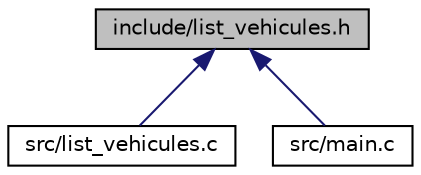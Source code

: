 digraph "include/list_vehicules.h"
{
 // LATEX_PDF_SIZE
  edge [fontname="Helvetica",fontsize="10",labelfontname="Helvetica",labelfontsize="10"];
  node [fontname="Helvetica",fontsize="10",shape=record];
  Node1 [label="include/list_vehicules.h",height=0.2,width=0.4,color="black", fillcolor="grey75", style="filled", fontcolor="black",tooltip="Prototypes des fonctions qui affichent la liste des vehicules."];
  Node1 -> Node2 [dir="back",color="midnightblue",fontsize="10",style="solid",fontname="Helvetica"];
  Node2 [label="src/list_vehicules.c",height=0.2,width=0.4,color="black", fillcolor="white", style="filled",URL="$list__vehicules_8c.html",tooltip=" "];
  Node1 -> Node3 [dir="back",color="midnightblue",fontsize="10",style="solid",fontname="Helvetica"];
  Node3 [label="src/main.c",height=0.2,width=0.4,color="black", fillcolor="white", style="filled",URL="$main_8c.html",tooltip="Le point d'entrée de l'application."];
}
